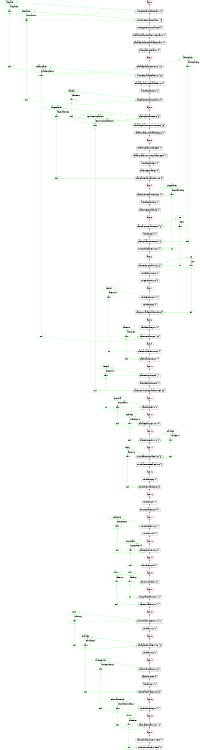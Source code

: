 digraph communication_graph {
	rankdir=BT;
	size="8,5;"
	layer_0 [ color="#ff0000" label="layer 0"];
	patch_infoClansInPatch_start_1 [ shape = rect label="patch_infoClansInPatch_start_1 [-3]" ];
	patch_infoClansInPatch_start_1 -> layer_0;
	indv_indvInformation_start_01 [ shape = rect label="indv_indvInformation_start_01 [-5]" ];
	indv_indvInformation_start_01 -> patch_infoClansInPatch_start_1;
	hunting_get_hunters_start_end [ shape = rect label="hunting_get_hunters_start_end [0]" ];
	hunting_get_hunters_start_end -> indv_indvInformation_start_01;
	manada_guanacos_seasonSwitch_start_1 [ shape = rect label="manada_guanacos_seasonSwitch_start_1 [0]" ];
	manada_guanacos_seasonSwitch_start_1 -> hunting_get_hunters_start_end;
	manada_guanacos_manadaInfo_start_1 [ shape = rect label="manada_guanacos_manadaInfo_start_1 [0]" ];
	manada_guanacos_manadaInfo_start_1 -> manada_guanacos_seasonSwitch_start_1;
	patch_patchtype_start_1 [ shape = rect label="patch_patchtype_start_1 [0]" ];
	patch_patchtype_start_1 -> manada_guanacos_manadaInfo_start_1;
	layer_1 [ color="#ff0000" label="layer 1"];
	layer_1 ->patch_patchtype_start_1;
	manada_guanacos_move_1_2 [ shape = rect label="manada_guanacos_move_1_2 [-16]" ];
	manada_guanacos_move_1_2 -> layer_1;
	patch_infoGuanacosPatch_1_2 [ shape = rect label="patch_infoGuanacosPatch_1_2 [-25]" ];
	patch_infoGuanacosPatch_1_2 -> manada_guanacos_move_1_2;
	manada_guanacos_manada_idle_1_2 [ shape = rect label="manada_guanacos_manada_idle_1_2 [0]" ];
	manada_guanacos_manada_idle_1_2 -> patch_infoGuanacosPatch_1_2;
	patch_idle_patch_1_2 [ shape = rect label="patch_idle_patch_1_2 [0]" ];
	patch_idle_patch_1_2 -> manada_guanacos_manada_idle_1_2;
	clan_clan_Information_start_01 [ shape = rect label="clan_clan_Information_start_01 [5]" ];
	clan_clan_Information_start_01 -> patch_idle_patch_1_2;
	layer_2 [ color="#ff0000" label="layer 2"];
	layer_2 ->clan_clan_Information_start_01;
	patch_patchcalories_2_3 [ shape = rect label="patch_patchcalories_2_3 [-5]" ];
	patch_patchcalories_2_3 -> layer_2;
	manada_guanacos_reproduccion_2_3 [ shape = rect label="manada_guanacos_reproduccion_2_3 [-25]" ];
	manada_guanacos_reproduccion_2_3 -> patch_patchcalories_2_3;
	manada_guanacos_manada_idle2_2_3 [ shape = rect label="manada_guanacos_manada_idle2_2_3 [0]" ];
	manada_guanacos_manada_idle2_2_3 -> manada_guanacos_reproduccion_2_3;
	layer_3 [ color="#ff0000" label="layer 3"];
	layer_3 ->manada_guanacos_manada_idle2_2_3;
	manada_guanacos_idle_3_end [ shape = rect label="manada_guanacos_idle_3_end [0]" ];
	manada_guanacos_idle_3_end -> layer_3;
	manada_guanacos_surviveGuanacos_3_end [ shape = rect label="manada_guanacos_surviveGuanacos_3_end [0]" ];
	manada_guanacos_surviveGuanacos_3_end -> manada_guanacos_idle_3_end;
	patch_idle_patch_3_4 [ shape = rect label="patch_idle_patch_3_4 [0]" ];
	patch_idle_patch_3_4 -> manada_guanacos_surviveGuanacos_3_end;
	patch_regenerate_3_4 [ shape = rect label="patch_regenerate_3_4 [0]" ];
	patch_regenerate_3_4 -> patch_idle_patch_3_4;
	clan_clan_extract_calories_01_02 [ shape = rect label="clan_clan_extract_calories_01_02 [5]" ];
	clan_clan_extract_calories_01_02 -> patch_regenerate_3_4;
	layer_4 [ color="#ff0000" label="layer 4"];
	layer_4 ->clan_clan_extract_calories_01_02;
	clan_distribute_calories_02_03 [ shape = rect label="clan_distribute_calories_02_03 [-4]" ];
	clan_distribute_calories_02_03 -> layer_4;
	patch_idle_patch_4_5 [ shape = rect label="patch_idle_patch_4_5 [0]" ];
	patch_idle_patch_4_5 -> clan_distribute_calories_02_03;
	patch_snregenerate_4_5 [ shape = rect label="patch_snregenerate_4_5 [0]" ];
	patch_snregenerate_4_5 -> patch_idle_patch_4_5;
	layer_5 [ color="#ff0000" label="layer 5"];
	layer_5 ->patch_snregenerate_4_5;
	clan_start_cooperation_03_04 [ shape = rect label="clan_start_cooperation_03_04 [-2]" ];
	clan_start_cooperation_03_04 -> layer_5;
	clan_idle_03_04 [ shape = rect label="clan_idle_03_04 [0]" ];
	clan_idle_03_04 -> clan_start_cooperation_03_04;
	patch_guanacos_move_5_6 [ shape = rect label="patch_guanacos_move_5_6 [16]" ];
	patch_guanacos_move_5_6 -> clan_idle_03_04;
	indv_extractcalories_01_02 [ shape = rect label="indv_extractcalories_01_02 [4]" ];
	indv_extractcalories_01_02 -> patch_guanacos_move_5_6;
	layer_6 [ color="#ff0000" label="layer 6"];
	layer_6 ->indv_extractcalories_01_02;
	clan_send_proposal_04_05 [ shape = rect label="clan_send_proposal_04_05 [-3]" ];
	clan_send_proposal_04_05 -> layer_6;
	indv_idle_indv_02_03 [ shape = rect label="indv_idle_indv_02_03 [0]" ];
	indv_idle_indv_02_03 -> clan_send_proposal_04_05;
	indv_getolder_02_03 [ shape = rect label="indv_getolder_02_03 [0]" ];
	indv_getolder_02_03 -> indv_idle_indv_02_03;
	layer_7 [ color="#ff0000" label="layer 7"];
	layer_7 ->indv_getolder_02_03;
	indv_freeIndv_03_04 [ shape = rect label="indv_freeIndv_03_04 [-4]" ];
	indv_freeIndv_03_04 -> layer_7;
	indv_idle_03_06 [ shape = rect label="indv_idle_03_06 [0]" ];
	indv_idle_03_06 -> indv_freeIndv_03_04;
	clan_proposal_acceptation_05_06 [ shape = rect label="clan_proposal_acceptation_05_06 [3]" ];
	clan_proposal_acceptation_05_06 -> indv_idle_03_06;
	layer_8 [ color="#ff0000" label="layer 8"];
	layer_8 ->clan_proposal_acceptation_05_06;
	clan_idle_clan_06_07 [ shape = rect label="clan_idle_clan_06_07 [0]" ];
	clan_idle_clan_06_07 -> layer_8;
	clan_move_clan_06_07 [ shape = rect label="clan_move_clan_06_07 [25]" ];
	clan_move_clan_06_07 -> clan_idle_clan_06_07;
	layer_9 [ color="#ff0000" label="layer 9"];
	layer_9 ->clan_move_clan_06_07;
	clan_marriable_indv_07_08 [ shape = rect label="clan_marriable_indv_07_08 [4]" ];
	clan_marriable_indv_07_08 -> layer_9;
	patch_clans_move_6_7 [ shape = rect label="patch_clans_move_6_7 [1]" ];
	patch_clans_move_6_7 -> clan_marriable_indv_07_08;
	layer_10 [ color="#ff0000" label="layer 10"];
	layer_10 ->patch_clans_move_6_7;
	clan_send_girls_08_09 [ shape = rect label="clan_send_girls_08_09 [-1]" ];
	clan_send_girls_08_09 -> layer_10;
	patch_idle_patch_7_end [ shape = rect label="patch_idle_patch_7_end [0]" ];
	patch_idle_patch_7_end -> clan_send_girls_08_09;
	patch_reproduccion_guanacos_7_end [ shape = rect label="patch_reproduccion_guanacos_7_end [25]" ];
	patch_reproduccion_guanacos_7_end -> patch_idle_patch_7_end;
	layer_11 [ color="#ff0000" label="layer 11"];
	layer_11 ->patch_reproduccion_guanacos_7_end;
	clan_match_09_10 [ shape = rect label="clan_match_09_10 [0]" ];
	clan_match_09_10 -> layer_11;
	layer_12 [ color="#ff0000" label="layer 12"];
	layer_12 ->clan_match_09_10;
	clan_aceptar_prop_10_11 [ shape = rect label="clan_aceptar_prop_10_11 [0]" ];
	clan_aceptar_prop_10_11 -> layer_12;
	layer_13 [ color="#ff0000" label="layer 13"];
	layer_13 ->clan_aceptar_prop_10_11;
	clan_recive_conf_11_12 [ shape = rect label="clan_recive_conf_11_12 [0]" ];
	clan_recive_conf_11_12 -> layer_13;
	layer_14 [ color="#ff0000" label="layer 14"];
	layer_14 ->clan_recive_conf_11_12;
	indv_casamiento_male_04_06 [ shape = rect label="indv_casamiento_male_04_06 [-3]" ];
	indv_casamiento_male_04_06 -> layer_14;
	indv_casamiento_female_04_05 [ shape = rect label="indv_casamiento_female_04_05 [2]" ];
	indv_casamiento_female_04_05 -> indv_casamiento_male_04_06;
	layer_15 [ color="#ff0000" label="layer 15"];
	layer_15 ->indv_casamiento_female_04_05;
	indv_idle_05_06 [ shape = rect label="indv_idle_05_06 [0]" ];
	indv_idle_05_06 -> layer_15;
	indv_info_husband_05_06 [ shape = rect label="indv_info_husband_05_06 [3]" ];
	indv_info_husband_05_06 -> indv_idle_05_06;
	layer_16 [ color="#ff0000" label="layer 16"];
	layer_16 ->indv_info_husband_05_06;
	indv_idle_06_07 [ shape = rect label="indv_idle_06_07 [0]" ];
	indv_idle_06_07 -> layer_16;
	indv_pregnancy_06_09 [ shape = rect label="indv_pregnancy_06_09 [0]" ];
	indv_pregnancy_06_09 -> indv_idle_06_07;
	layer_17 [ color="#ff0000" label="layer 17"];
	layer_17 ->indv_pregnancy_06_09;
	indv_child_inf_07_08 [ shape = rect label="indv_child_inf_07_08 [-1]" ];
	indv_child_inf_07_08 -> layer_17;
	indv_idle_07_09 [ shape = rect label="indv_idle_07_09 [0]" ];
	indv_idle_07_09 -> indv_child_inf_07_08;
	layer_18 [ color="#ff0000" label="layer 18"];
	layer_18 ->indv_idle_07_09;
	clan_repartir_id_12_13 [ shape = rect label="clan_repartir_id_12_13 [0]" ];
	clan_repartir_id_12_13 -> layer_18;
	layer_19 [ color="#ff0000" label="layer 19"];
	layer_19 ->clan_repartir_id_12_13;
	indv_birth_08_09 [ shape = rect label="indv_birth_08_09 [1]" ];
	indv_birth_08_09 -> layer_19;
	layer_20 [ color="#ff0000" label="layer 20"];
	layer_20 ->indv_birth_08_09;
	indv_survive_09_10 [ shape = rect label="indv_survive_09_10 [-3]" ];
	indv_survive_09_10 -> layer_20;
	layer_21 [ color="#ff0000" label="layer 21"];
	layer_21 ->indv_survive_09_10;
	indv_update_status_10_11 [ shape = rect label="indv_update_status_10_11 [2]" ];
	indv_update_status_10_11 -> layer_21;
	clan_new_leader_13_14 [ shape = rect label="clan_new_leader_13_14 [1]" ];
	clan_new_leader_13_14 -> indv_update_status_10_11;
	layer_22 [ color="#ff0000" label="layer 22"];
	layer_22 ->clan_new_leader_13_14;
	indv_husband_request_11_12 [ shape = rect label="indv_husband_request_11_12 [-1]" ];
	indv_husband_request_11_12 -> layer_22;
	indv_idle_11_12 [ shape = rect label="indv_idle_11_12 [0]" ];
	indv_idle_11_12 -> indv_husband_request_11_12;
	layer_23 [ color="#ff0000" label="layer 23"];
	layer_23 ->indv_idle_11_12;
	clan_again_marriable_14_15 [ shape = rect label="clan_again_marriable_14_15 [-5]" ];
	clan_again_marriable_14_15 -> layer_23;
	indv_idle_12_13 [ shape = rect label="indv_idle_12_13 [0]" ];
	indv_idle_12_13 -> clan_again_marriable_14_15;
	layer_24 [ color="#ff0000" label="layer 24"];
	layer_24 ->indv_idle_12_13;
	clan_dividir_clan_15_16 [ shape = rect label="clan_dividir_clan_15_16 [-2]" ];
	clan_dividir_clan_15_16 -> layer_24;
	clan_idle_15_end [ shape = rect label="clan_idle_15_end [0]" ];
	clan_idle_15_end -> clan_dividir_clan_15_16;
	clan_idle_15_17 [ shape = rect label="clan_idle_15_17 [0]" ];
	clan_idle_15_17 -> clan_idle_15_end;
	indv_local_marriage_12_13 [ shape = rect label="indv_local_marriage_12_13 [5]" ];
	indv_local_marriage_12_13 -> clan_idle_15_17;
	layer_25 [ color="#ff0000" label="layer 25"];
	layer_25 ->indv_local_marriage_12_13;
	indv_dividir_info_13_14 [ shape = rect label="indv_dividir_info_13_14 [2]" ];
	indv_dividir_info_13_14 -> layer_25;
	layer_26 [ color="#ff0000" label="layer 26"];
	layer_26 ->indv_dividir_info_13_14;
	clan_creacion_clan_16_17 [ shape = rect label="clan_creacion_clan_16_17 [-2]" ];
	clan_creacion_clan_16_17 -> layer_26;
	layer_27 [ color="#ff0000" label="layer 27"];
	layer_27 ->clan_creacion_clan_16_17;
	clan_vocabulary_review_17_end [ shape = rect label="clan_vocabulary_review_17_end [0]" ];
	clan_vocabulary_review_17_end -> layer_27;
	indv_dividir_transfer_14_end [ shape = rect label="indv_dividir_transfer_14_end [2]" ];
	indv_dividir_transfer_14_end -> clan_vocabulary_review_17_end;
	information_message [ label = "information" color="#00ff00" shape = parallelogram];
	information_message_sync_start_0 [ label = "start" color="#00ff00" shape = parallelogram];
	information_message_sync_start_0 -> information_message [ color="#00ff00" label="information_1"];
	{ rank=same; indv_indvInformation_start_01; information_message_sync_start_0; }
	information_message_sync_end_0 [ label = "end" color="#00ff00" shape = parallelogram];
	information_message_sync_end_0 -> information_message_sync_start_0 [ color="#00ff00" ];
	information_message_sync_end_0 -> clan_clan_Information_start_01 [ color="#00ff00" constraint=false ];
	information_message_sync_start_0 -> indv_indvInformation_start_01 [ color="#00ff00", constraint=false, style=dashed ];
	{ rank=same; clan_clan_Information_start_01; information_message_sync_end_0; }
	indgetcalories_message [ label = "indgetcalories" color="#00ff00" shape = parallelogram];
	indgetcalories_message_sync_start_0 [ label = "start" color="#00ff00" shape = parallelogram];
	indgetcalories_message_sync_start_0 -> indgetcalories_message [ color="#00ff00" label="indgetcalories_5"];
	{ rank=same; clan_distribute_calories_02_03; indgetcalories_message_sync_start_0; }
	indgetcalories_message_sync_end_0 [ label = "end" color="#00ff00" shape = parallelogram];
	indgetcalories_message_sync_end_0 -> indgetcalories_message_sync_start_0 [ color="#00ff00" ];
	indgetcalories_message_sync_end_0 -> indv_extractcalories_01_02 [ color="#00ff00" constraint=false ];
	indgetcalories_message_sync_start_0 -> clan_distribute_calories_02_03 [ color="#00ff00", constraint=false, style=dashed ];
	{ rank=same; indv_extractcalories_01_02; indgetcalories_message_sync_end_0; }
	leader_message [ label = "leader" color="#00ff00" shape = parallelogram];
	leader_message_sync_start_0 [ label = "start" color="#00ff00" shape = parallelogram];
	leader_message_sync_start_0 -> leader_message [ color="#00ff00" label="leader_21"];
	{ rank=same; indv_survive_09_10; leader_message_sync_start_0; }
	leader_message_sync_end_0 [ label = "end" color="#00ff00" shape = parallelogram];
	leader_message_sync_end_0 -> leader_message_sync_start_0 [ color="#00ff00" ];
	leader_message_sync_end_0 -> clan_new_leader_13_14 [ color="#00ff00" constraint=false ];
	leader_message_sync_start_0 -> indv_survive_09_10 [ color="#00ff00", constraint=false, style=dashed ];
	{ rank=same; clan_new_leader_13_14; leader_message_sync_end_0; }
	ancestor_message [ label = "ancestor" color="#00ff00" shape = parallelogram];
	ancestor_message_sync_start_0 [ label = "start" color="#00ff00" shape = parallelogram];
	ancestor_message_sync_start_0 -> ancestor_message [ color="#00ff00" label="ancestor_9"];
	{ rank=same; indv_freeIndv_03_04; ancestor_message_sync_start_0; }
	ancestor_message_sync_end_0 [ label = "end" color="#00ff00" shape = parallelogram];
	ancestor_message_sync_end_0 -> ancestor_message_sync_start_0 [ color="#00ff00" ];
	ancestor_message_sync_end_0 -> clan_marriable_indv_07_08 [ color="#00ff00" constraint=false ];
	ancestor_message_sync_start_0 -> indv_freeIndv_03_04 [ color="#00ff00", constraint=false, style=dashed ];
	{ rank=same; clan_marriable_indv_07_08; ancestor_message_sync_end_0; }
	peticionID_message [ label = "peticionID" color="#00ff00" shape = parallelogram];
	peticionID_message_sync_start_0 [ label = "start" color="#00ff00" shape = parallelogram];
	peticionID_message_sync_start_0 -> peticionID_message [ color="#00ff00" label="peticionID_18"];
	{ rank=same; indv_child_inf_07_08; peticionID_message_sync_start_0; }
	peticionID_message_sync_end_0 [ label = "end" color="#00ff00" shape = parallelogram];
	peticionID_message_sync_end_0 -> peticionID_message_sync_start_0 [ color="#00ff00" ];
	peticionID_message_sync_end_0 -> clan_repartir_id_12_13 [ color="#00ff00" constraint=false ];
	peticionID_message_sync_start_0 -> indv_child_inf_07_08 [ color="#00ff00", constraint=false, style=dashed ];
	{ rank=same; clan_repartir_id_12_13; peticionID_message_sync_end_0; }
	family_message [ label = "family" color="#00ff00" shape = parallelogram];
	family_message_sync_start_0 [ label = "start" color="#00ff00" shape = parallelogram];
	family_message_sync_start_0 -> family_message [ color="#00ff00" label="family_15"];
	{ rank=same; indv_casamiento_male_04_06; family_message_sync_start_0; }
	family_message_sync_end_0 [ label = "end" color="#00ff00" shape = parallelogram];
	family_message_sync_end_0 -> family_message_sync_start_0 [ color="#00ff00" ];
	family_message_sync_end_0 -> indv_info_husband_05_06 [ color="#00ff00" constraint=false ];
	family_message_sync_start_0 -> indv_casamiento_male_04_06 [ color="#00ff00", constraint=false, style=dashed ];
	{ rank=same; indv_info_husband_05_06; family_message_sync_end_0; }
	death_message [ label = "death" color="#00ff00" shape = parallelogram];
	death_message_sync_start_0 [ label = "start" color="#00ff00" shape = parallelogram];
	death_message_sync_start_0 -> death_message [ color="#00ff00" label="death_21"];
	{ rank=same; indv_survive_09_10; death_message_sync_start_0; }
	death_message_sync_end_0 [ label = "end" color="#00ff00" shape = parallelogram];
	death_message_sync_end_0 -> death_message_sync_start_0 [ color="#00ff00" ];
	death_message_sync_end_0 -> indv_update_status_10_11 [ color="#00ff00" constraint=false ];
	death_message_sync_start_0 -> indv_survive_09_10 [ color="#00ff00", constraint=false, style=dashed ];
	{ rank=same; indv_update_status_10_11; death_message_sync_end_0; }
	widow_message [ label = "widow" color="#00ff00" shape = parallelogram];
	widow_message_sync_start_0 [ label = "start" color="#00ff00" shape = parallelogram];
	widow_message_sync_start_0 -> widow_message [ color="#00ff00" label="widow_23"];
	{ rank=same; indv_husband_request_11_12; widow_message_sync_start_0; }
	widow_message_sync_end_0 [ label = "end" color="#00ff00" shape = parallelogram];
	widow_message_sync_end_0 -> widow_message_sync_start_0 [ color="#00ff00" ];
	widow_message_sync_end_0 -> clan_again_marriable_14_15 [ color="#00ff00" constraint=false ];
	widow_message_sync_start_0 -> indv_husband_request_11_12 [ color="#00ff00", constraint=false, style=dashed ];
	{ rank=same; clan_again_marriable_14_15; widow_message_sync_end_0; }
	informationDivide_message [ label = "informationDivide" color="#00ff00" shape = parallelogram];
	informationDivide_message_sync_start_0 [ label = "start" color="#00ff00" shape = parallelogram];
	informationDivide_message_sync_start_0 -> informationDivide_message [ color="#00ff00" label="informationDivide_26"];
	{ rank=same; indv_dividir_info_13_14; informationDivide_message_sync_start_0; }
	informationDivide_message_sync_end_0 [ label = "end" color="#00ff00" shape = parallelogram];
	informationDivide_message_sync_end_0 -> informationDivide_message_sync_start_0 [ color="#00ff00" ];
	informationDivide_message_sync_end_0 -> clan_creacion_clan_16_17 [ color="#00ff00" constraint=false ];
	informationDivide_message_sync_start_0 -> indv_dividir_info_13_14 [ color="#00ff00", constraint=false, style=dashed ];
	{ rank=same; clan_creacion_clan_16_17; informationDivide_message_sync_end_0; }
	clan_info_message [ label = "clan_info" color="#00ff00" shape = parallelogram];
	clan_info_message_sync_start_0 [ label = "start" color="#00ff00" shape = parallelogram];
	clan_info_message_sync_start_0 -> clan_info_message [ color="#00ff00" label="clan_info_2"];
	{ rank=same; clan_clan_Information_start_01; clan_info_message_sync_start_0; }
	clan_info_message_sync_end_0 [ label = "end" color="#00ff00" shape = parallelogram];
	clan_info_message_sync_end_0 -> clan_info_message_sync_start_0 [ color="#00ff00" ];
	clan_info_message_sync_end_0 -> patch_patchcalories_2_3 [ color="#00ff00" constraint=false ];
	clan_info_message_sync_start_0 -> clan_clan_Information_start_01 [ color="#00ff00", constraint=false, style=dashed ];
	{ rank=same; patch_patchcalories_2_3; clan_info_message_sync_end_0; }
	clangetcalories_message [ label = "clangetcalories" color="#00ff00" shape = parallelogram];
	clangetcalories_message_sync_start_0 [ label = "start" color="#00ff00" shape = parallelogram];
	clangetcalories_message_sync_start_0 -> clangetcalories_message [ color="#00ff00" label="clangetcalories_3"];
	{ rank=same; patch_patchcalories_2_3; clangetcalories_message_sync_start_0; }
	clangetcalories_message_sync_end_0 [ label = "end" color="#00ff00" shape = parallelogram];
	clangetcalories_message_sync_end_0 -> clangetcalories_message_sync_start_0 [ color="#00ff00" ];
	clangetcalories_message_sync_end_0 -> clan_clan_extract_calories_01_02 [ color="#00ff00" constraint=false ];
	clangetcalories_message_sync_start_0 -> patch_patchcalories_2_3 [ color="#00ff00", constraint=false, style=dashed ];
	{ rank=same; clan_clan_extract_calories_01_02; clangetcalories_message_sync_end_0; }
	freeGirls_message [ label = "freeGirls" color="#00ff00" shape = parallelogram];
	freeGirls_message_sync_start_0 [ label = "start" color="#00ff00" shape = parallelogram];
	freeGirls_message_sync_start_0 -> freeGirls_message [ color="#00ff00" label="freeGirls_11"];
	{ rank=same; clan_send_girls_08_09; freeGirls_message_sync_start_0; }
	freeGirls_message_sync_end_0 [ label = "end" color="#00ff00" shape = parallelogram];
	freeGirls_message_sync_end_0 -> freeGirls_message_sync_start_0 [ color="#00ff00" ];
	freeGirls_message_sync_end_0 -> clan_match_09_10 [ color="#00ff00" constraint=false ];
	freeGirls_message_sync_start_0 -> clan_send_girls_08_09 [ color="#00ff00", constraint=false, style=dashed ];
	{ rank=same; clan_match_09_10; freeGirls_message_sync_end_0; }
	propuesta_message [ label = "propuesta" color="#00ff00" shape = parallelogram];
	propuesta_message_sync_start_0 [ label = "start" color="#00ff00" shape = parallelogram];
	propuesta_message_sync_start_0 -> propuesta_message [ color="#00ff00" label="propuesta_12"];
	{ rank=same; clan_match_09_10; propuesta_message_sync_start_0; }
	propuesta_message_sync_end_0 [ label = "end" color="#00ff00" shape = parallelogram];
	propuesta_message_sync_end_0 -> propuesta_message_sync_start_0 [ color="#00ff00" ];
	propuesta_message_sync_end_0 -> clan_aceptar_prop_10_11 [ color="#00ff00" constraint=false ];
	propuesta_message_sync_start_0 -> clan_match_09_10 [ color="#00ff00", constraint=false, style=dashed ];
	{ rank=same; clan_aceptar_prop_10_11; propuesta_message_sync_end_0; }
	confirProp_message [ label = "confirProp" color="#00ff00" shape = parallelogram];
	confirProp_message_sync_start_0 [ label = "start" color="#00ff00" shape = parallelogram];
	confirProp_message_sync_start_0 -> confirProp_message [ color="#00ff00" label="confirProp_13"];
	{ rank=same; clan_aceptar_prop_10_11; confirProp_message_sync_start_0; }
	confirProp_message_sync_end_0 [ label = "end" color="#00ff00" shape = parallelogram];
	confirProp_message_sync_end_0 -> confirProp_message_sync_start_0 [ color="#00ff00" ];
	confirProp_message_sync_end_0 -> clan_recive_conf_11_12 [ color="#00ff00" constraint=false ];
	confirProp_message_sync_start_0 -> clan_aceptar_prop_10_11 [ color="#00ff00", constraint=false, style=dashed ];
	{ rank=same; clan_recive_conf_11_12; confirProp_message_sync_end_0; }
	marriage_message [ label = "marriage" color="#00ff00" shape = parallelogram];
	marriage_message_sync_start_0 [ label = "start" color="#00ff00" shape = parallelogram];
	marriage_message_sync_start_0 -> marriage_message [ color="#00ff00" label="marriage_14"];
	{ rank=same; clan_recive_conf_11_12; marriage_message_sync_start_0; }
	marriage_message_sync_end_0 [ label = "end" color="#00ff00" shape = parallelogram];
	marriage_message_sync_end_0 -> marriage_message_sync_start_0 [ color="#00ff00" ];
	marriage_message_sync_end_0 -> indv_casamiento_female_04_05 [ color="#00ff00" constraint=false ];
	marriage_message_sync_end_0 -> indv_casamiento_male_04_06 [ color="#00ff00" constraint=false ];
	marriage_message_sync_start_0 -> clan_recive_conf_11_12 [ color="#00ff00", constraint=false, style=dashed ];
	{ rank=same; indv_casamiento_male_04_06; marriage_message_sync_end_0; }
	respuestaID_message [ label = "respuestaID" color="#00ff00" shape = parallelogram];
	respuestaID_message_sync_start_0 [ label = "start" color="#00ff00" shape = parallelogram];
	respuestaID_message_sync_start_0 -> respuestaID_message [ color="#00ff00" label="respuestaID_19"];
	{ rank=same; clan_repartir_id_12_13; respuestaID_message_sync_start_0; }
	respuestaID_message_sync_end_0 [ label = "end" color="#00ff00" shape = parallelogram];
	respuestaID_message_sync_end_0 -> respuestaID_message_sync_start_0 [ color="#00ff00" ];
	respuestaID_message_sync_end_0 -> indv_birth_08_09 [ color="#00ff00" constraint=false ];
	respuestaID_message_sync_start_0 -> clan_repartir_id_12_13 [ color="#00ff00", constraint=false, style=dashed ];
	{ rank=same; indv_birth_08_09; respuestaID_message_sync_end_0; }
	lmarriage_message [ label = "lmarriage" color="#00ff00" shape = parallelogram];
	lmarriage_message_sync_start_0 [ label = "start" color="#00ff00" shape = parallelogram];
	lmarriage_message_sync_start_0 -> lmarriage_message [ color="#00ff00" label="lmarriage_24"];
	{ rank=same; clan_again_marriable_14_15; lmarriage_message_sync_start_0; }
	lmarriage_message_sync_end_0 [ label = "end" color="#00ff00" shape = parallelogram];
	lmarriage_message_sync_end_0 -> lmarriage_message_sync_start_0 [ color="#00ff00" ];
	lmarriage_message_sync_end_0 -> indv_local_marriage_12_13 [ color="#00ff00" constraint=false ];
	lmarriage_message_sync_start_0 -> clan_again_marriable_14_15 [ color="#00ff00", constraint=false, style=dashed ];
	{ rank=same; indv_local_marriage_12_13; lmarriage_message_sync_end_0; }
	warningDivide_message [ label = "warningDivide" color="#00ff00" shape = parallelogram];
	warningDivide_message_sync_start_0 [ label = "start" color="#00ff00" shape = parallelogram];
	warningDivide_message_sync_start_0 -> warningDivide_message [ color="#00ff00" label="warningDivide_25"];
	{ rank=same; clan_dividir_clan_15_16; warningDivide_message_sync_start_0; }
	warningDivide_message_sync_end_0 [ label = "end" color="#00ff00" shape = parallelogram];
	warningDivide_message_sync_end_0 -> warningDivide_message_sync_start_0 [ color="#00ff00" ];
	warningDivide_message_sync_end_0 -> indv_dividir_info_13_14 [ color="#00ff00" constraint=false ];
	warningDivide_message_sync_start_0 -> clan_dividir_clan_15_16 [ color="#00ff00", constraint=false, style=dashed ];
	{ rank=same; indv_dividir_info_13_14; warningDivide_message_sync_end_0; }
	transfer_message [ label = "transfer" color="#00ff00" shape = parallelogram];
	transfer_message_sync_start_0 [ label = "start" color="#00ff00" shape = parallelogram];
	transfer_message_sync_start_0 -> transfer_message [ color="#00ff00" label="transfer_27"];
	{ rank=same; clan_creacion_clan_16_17; transfer_message_sync_start_0; }
	transfer_message_sync_end_0 [ label = "end" color="#00ff00" shape = parallelogram];
	transfer_message_sync_end_0 -> transfer_message_sync_start_0 [ color="#00ff00" ];
	transfer_message_sync_end_0 -> indv_dividir_transfer_14_end [ color="#00ff00" constraint=false ];
	transfer_message_sync_start_0 -> clan_creacion_clan_16_17 [ color="#00ff00", constraint=false, style=dashed ];
	{ rank=same; indv_dividir_transfer_14_end; transfer_message_sync_end_0; }
	clanmove_message [ label = "clanmove" color="#00ff00" shape = parallelogram];
	clanmove_message_sync_start_0 [ label = "start" color="#00ff00" shape = parallelogram];
	clanmove_message_sync_start_0 -> clanmove_message [ color="#00ff00" label="clanmove_9"];
	{ rank=same; clan_move_clan_06_07; clanmove_message_sync_start_0; }
	clanmove_message_sync_end_0 [ label = "end" color="#00ff00" shape = parallelogram];
	clanmove_message_sync_end_0 -> clanmove_message_sync_start_0 [ color="#00ff00" ];
	clanmove_message_sync_end_0 -> patch_clans_move_6_7 [ color="#00ff00" constraint=false ];
	clanmove_message_sync_start_0 -> clan_move_clan_06_07 [ color="#00ff00", constraint=false, style=dashed ];
	{ rank=same; patch_clans_move_6_7; clanmove_message_sync_end_0; }
	xxx_message [ label = "xxx" color="#00ff00" shape = parallelogram];
	xxx_message_sync_start_0 [ label = "start" color="#00ff00" shape = parallelogram];
	xxx_message_sync_start_0 -> xxx_message [ color="#00ff00" label="xxx_6"];
	{ rank=same; clan_start_cooperation_03_04; xxx_message_sync_start_0; }
	xxx_message_sync_end_0 [ label = "end" color="#00ff00" shape = parallelogram];
	xxx_message_sync_end_0 -> xxx_message_sync_start_0 [ color="#00ff00" ];
	xxx_message_sync_end_0 -> clan_send_proposal_04_05 [ color="#00ff00" constraint=false ];
	xxx_message_sync_start_0 -> clan_start_cooperation_03_04 [ color="#00ff00", constraint=false, style=dashed ];
	{ rank=same; clan_send_proposal_04_05; xxx_message_sync_end_0; }
	yyy_message [ label = "yyy" color="#00ff00" shape = parallelogram];
	yyy_message_sync_start_0 [ label = "start" color="#00ff00" shape = parallelogram];
	yyy_message_sync_start_0 -> yyy_message [ color="#00ff00" label="yyy_7"];
	{ rank=same; clan_send_proposal_04_05; yyy_message_sync_start_0; }
	yyy_message_sync_end_0 [ label = "end" color="#00ff00" shape = parallelogram];
	yyy_message_sync_end_0 -> yyy_message_sync_start_0 [ color="#00ff00" ];
	yyy_message_sync_end_0 -> clan_proposal_acceptation_05_06 [ color="#00ff00" constraint=false ];
	yyy_message_sync_start_0 -> clan_send_proposal_04_05 [ color="#00ff00", constraint=false, style=dashed ];
	{ rank=same; clan_proposal_acceptation_05_06; yyy_message_sync_end_0; }
	clanspatch_message [ label = "clanspatch" color="#00ff00" shape = parallelogram];
	clanspatch_message_sync_start_0 [ label = "start" color="#00ff00" shape = parallelogram];
	clanspatch_message_sync_start_0 -> clanspatch_message [ color="#00ff00" label="clanspatch_1"];
	{ rank=same; patch_infoClansInPatch_start_1; clanspatch_message_sync_start_0; }
	clanspatch_message_sync_end_0 [ label = "end" color="#00ff00" shape = parallelogram];
	clanspatch_message_sync_end_0 -> clanspatch_message_sync_start_0 [ color="#00ff00" ];
	clanspatch_message_sync_end_0 -> manada_guanacos_move_1_2 [ color="#00ff00" constraint=false ];
	clanspatch_message_sync_start_0 -> patch_infoClansInPatch_start_1 [ color="#00ff00", constraint=false, style=dashed ];
	{ rank=same; manada_guanacos_move_1_2; clanspatch_message_sync_end_0; }
	guanacospatch_message [ label = "guanacospatch" color="#00ff00" shape = parallelogram];
	guanacospatch_message_sync_start_0 [ label = "start" color="#00ff00" shape = parallelogram];
	guanacospatch_message_sync_start_0 -> guanacospatch_message [ color="#00ff00" label="guanacospatch_8"];
	{ rank=same; patch_infoGuanacosPatch_1_2; guanacospatch_message_sync_start_0; }
	guanacospatch_message_sync_end_0 [ label = "end" color="#00ff00" shape = parallelogram];
	guanacospatch_message_sync_end_0 -> guanacospatch_message_sync_start_0 [ color="#00ff00" ];
	guanacospatch_message_sync_end_0 -> clan_move_clan_06_07 [ color="#00ff00" constraint=false ];
	guanacospatch_message_sync_start_0 -> patch_infoGuanacosPatch_1_2 [ color="#00ff00", constraint=false, style=dashed ];
	{ rank=same; clan_move_clan_06_07; guanacospatch_message_sync_end_0; }
	adultospatch_message [ label = "adultospatch" color="#00ff00" shape = parallelogram];
	adultospatch_message_sync_start_0 [ label = "start" color="#00ff00" shape = parallelogram];
	adultospatch_message_sync_start_0 -> adultospatch_message [ color="#00ff00" label="adultospatch_5"];
	{ rank=same; manada_guanacos_move_1_2; adultospatch_message_sync_start_0; }
	adultospatch_message_sync_end_0 [ label = "end" color="#00ff00" shape = parallelogram];
	adultospatch_message_sync_end_0 -> adultospatch_message_sync_start_0 [ color="#00ff00" ];
	adultospatch_message_sync_end_0 -> patch_guanacos_move_5_6 [ color="#00ff00" constraint=false ];
	adultospatch_message_sync_start_0 -> manada_guanacos_move_1_2 [ color="#00ff00", constraint=false, style=dashed ];
	{ rank=same; patch_guanacos_move_5_6; adultospatch_message_sync_end_0; }
	reproduccionguanacos_message [ label = "reproduccionguanacos" color="#00ff00" shape = parallelogram];
	reproduccionguanacos_message_sync_start_0 [ label = "start" color="#00ff00" shape = parallelogram];
	reproduccionguanacos_message_sync_start_0 -> reproduccionguanacos_message [ color="#00ff00" label="reproduccionguanacos_10"];
	{ rank=same; manada_guanacos_reproduccion_2_3; reproduccionguanacos_message_sync_start_0; }
	reproduccionguanacos_message_sync_end_0 [ label = "end" color="#00ff00" shape = parallelogram];
	reproduccionguanacos_message_sync_end_0 -> reproduccionguanacos_message_sync_start_0 [ color="#00ff00" ];
	reproduccionguanacos_message_sync_end_0 -> patch_reproduccion_guanacos_7_end [ color="#00ff00" constraint=false ];
	reproduccionguanacos_message_sync_start_0 -> manada_guanacos_reproduccion_2_3 [ color="#00ff00", constraint=false, style=dashed ];
	{ rank=same; patch_reproduccion_guanacos_7_end; reproduccionguanacos_message_sync_end_0; }
	indv_indvInformation_start_01 -> information_message [ color="#00ff00" constraint=false ];
	indv_freeIndv_03_04 -> ancestor_message [ color="#00ff00" constraint=false ];
	indv_casamiento_male_04_06 -> family_message [ color="#00ff00" constraint=false ];
	indv_child_inf_07_08 -> peticionID_message [ color="#00ff00" constraint=false ];
	indv_survive_09_10 -> leader_message [ color="#00ff00" constraint=false ];
	indv_survive_09_10 -> death_message [ color="#00ff00" constraint=false ];
	indv_husband_request_11_12 -> widow_message [ color="#00ff00" constraint=false ];
	indv_dividir_info_13_14 -> informationDivide_message [ color="#00ff00" constraint=false ];
	clan_clan_Information_start_01 -> clan_info_message [ color="#00ff00" constraint=false ];
	clan_distribute_calories_02_03 -> indgetcalories_message [ color="#00ff00" constraint=false ];
	clan_start_cooperation_03_04 -> xxx_message [ color="#00ff00" constraint=false ];
	clan_send_proposal_04_05 -> yyy_message [ color="#00ff00" constraint=false ];
	clan_move_clan_06_07 -> clanmove_message [ color="#00ff00" constraint=false ];
	clan_send_girls_08_09 -> freeGirls_message [ color="#00ff00" constraint=false ];
	clan_match_09_10 -> propuesta_message [ color="#00ff00" constraint=false ];
	clan_aceptar_prop_10_11 -> confirProp_message [ color="#00ff00" constraint=false ];
	clan_recive_conf_11_12 -> marriage_message [ color="#00ff00" constraint=false ];
	clan_repartir_id_12_13 -> respuestaID_message [ color="#00ff00" constraint=false ];
	clan_again_marriable_14_15 -> lmarriage_message [ color="#00ff00" constraint=false ];
	clan_dividir_clan_15_16 -> warningDivide_message [ color="#00ff00" constraint=false ];
	clan_creacion_clan_16_17 -> transfer_message [ color="#00ff00" constraint=false ];
	patch_infoClansInPatch_start_1 -> clanspatch_message [ color="#00ff00" constraint=false ];
	patch_infoGuanacosPatch_1_2 -> guanacospatch_message [ color="#00ff00" constraint=false ];
	patch_patchcalories_2_3 -> clangetcalories_message [ color="#00ff00" constraint=false ];
	manada_guanacos_move_1_2 -> adultospatch_message [ color="#00ff00" constraint=false ];
	manada_guanacos_reproduccion_2_3 -> reproduccionguanacos_message [ color="#00ff00" constraint=false ];
}